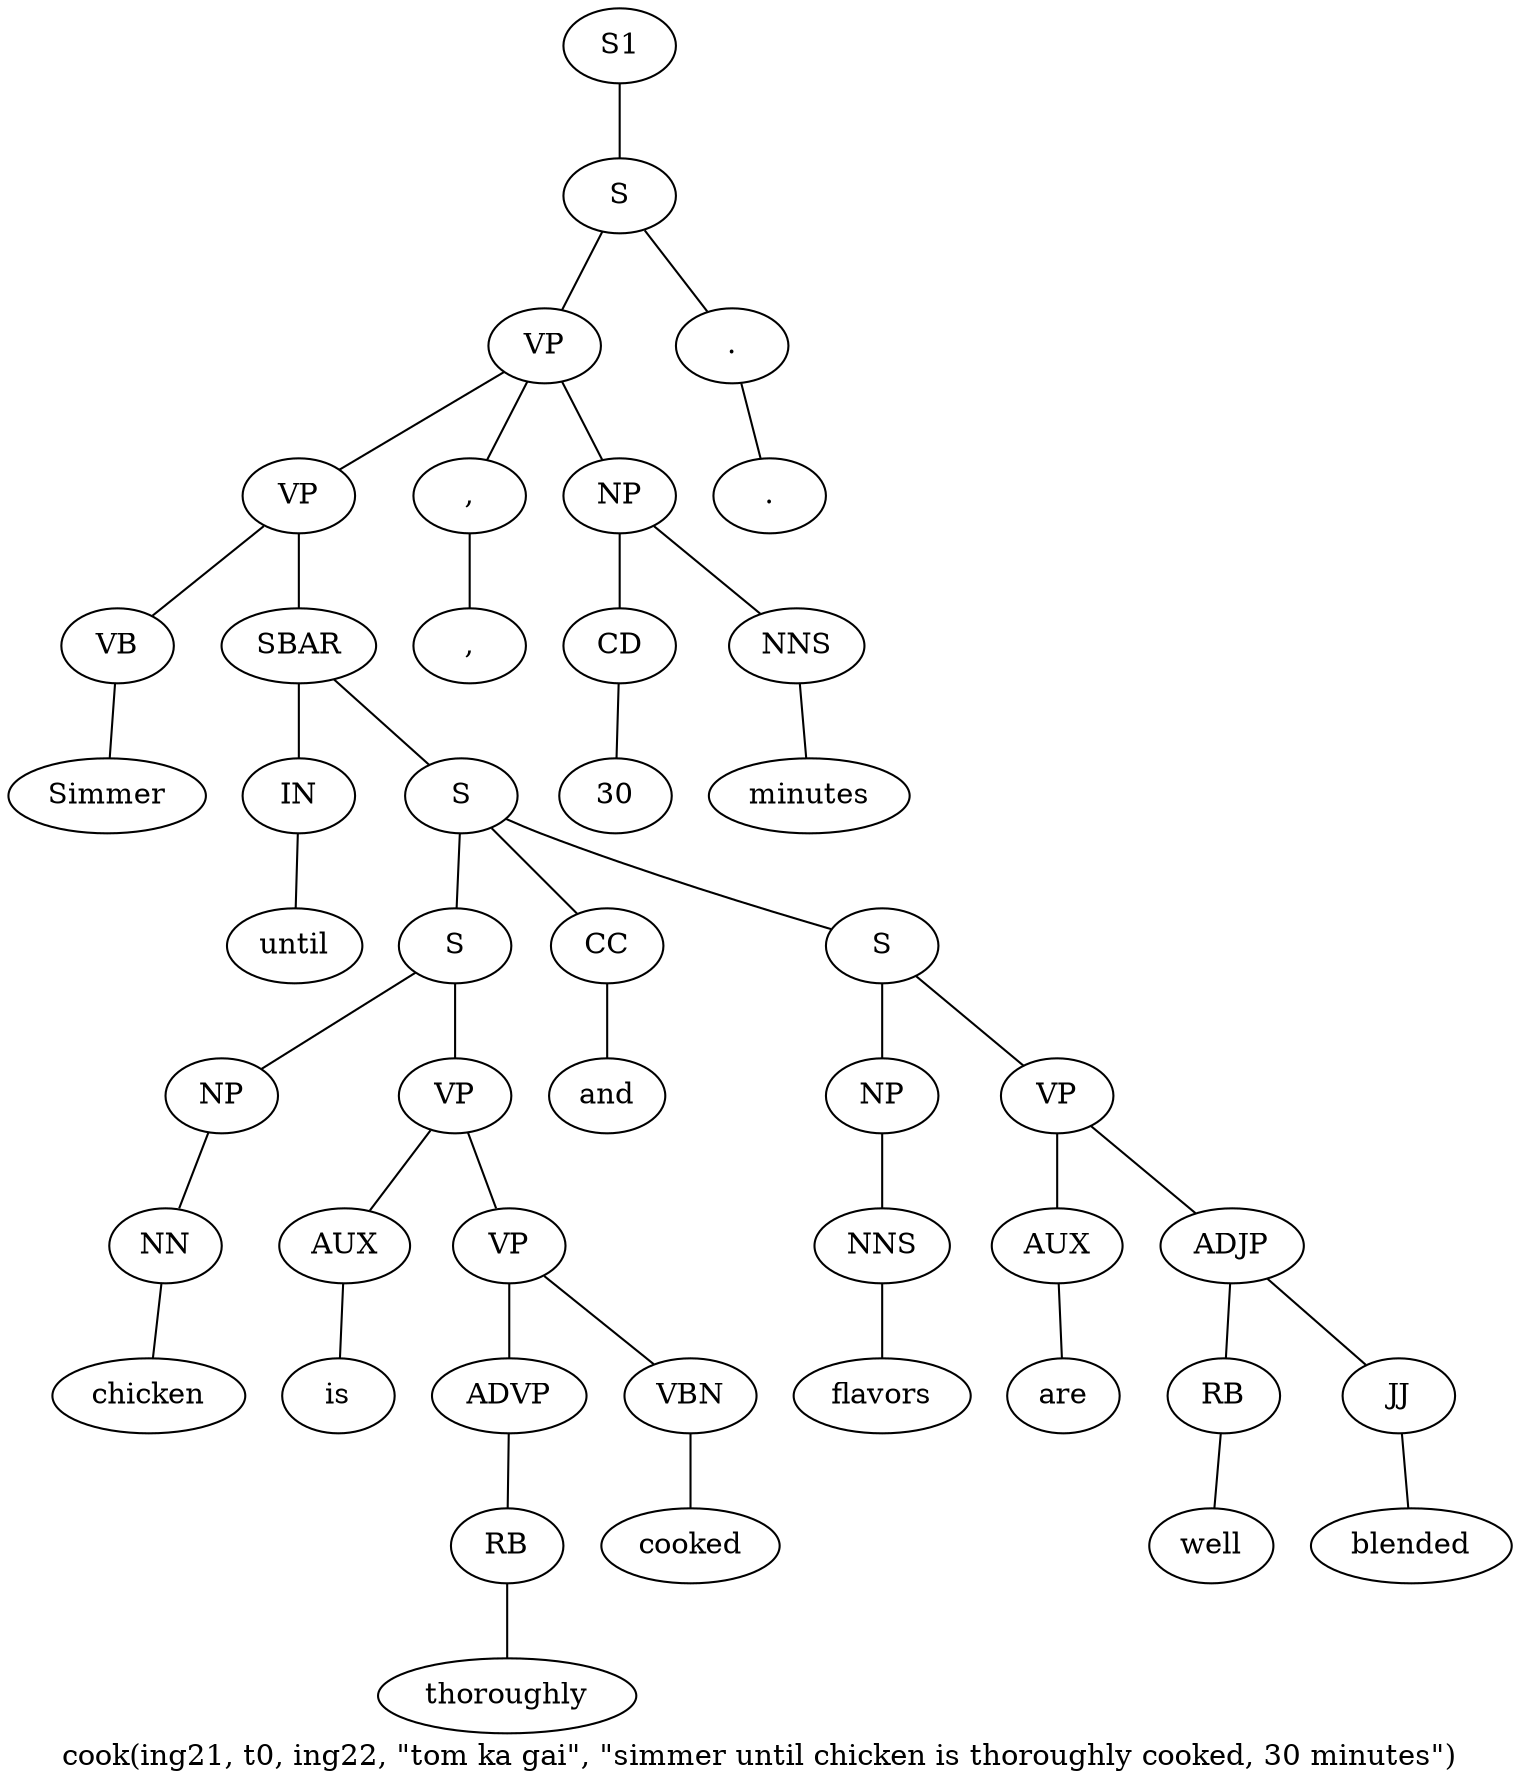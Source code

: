 graph SyntaxGraph {
	label = "cook(ing21, t0, ing22, \"tom ka gai\", \"simmer until chicken is thoroughly cooked, 30 minutes\")";
	Node0 [label="S1"];
	Node1 [label="S"];
	Node2 [label="VP"];
	Node3 [label="VP"];
	Node4 [label="VB"];
	Node5 [label="Simmer"];
	Node6 [label="SBAR"];
	Node7 [label="IN"];
	Node8 [label="until"];
	Node9 [label="S"];
	Node10 [label="S"];
	Node11 [label="NP"];
	Node12 [label="NN"];
	Node13 [label="chicken"];
	Node14 [label="VP"];
	Node15 [label="AUX"];
	Node16 [label="is"];
	Node17 [label="VP"];
	Node18 [label="ADVP"];
	Node19 [label="RB"];
	Node20 [label="thoroughly"];
	Node21 [label="VBN"];
	Node22 [label="cooked"];
	Node23 [label="CC"];
	Node24 [label="and"];
	Node25 [label="S"];
	Node26 [label="NP"];
	Node27 [label="NNS"];
	Node28 [label="flavors"];
	Node29 [label="VP"];
	Node30 [label="AUX"];
	Node31 [label="are"];
	Node32 [label="ADJP"];
	Node33 [label="RB"];
	Node34 [label="well"];
	Node35 [label="JJ"];
	Node36 [label="blended"];
	Node37 [label=","];
	Node38 [label=","];
	Node39 [label="NP"];
	Node40 [label="CD"];
	Node41 [label="30"];
	Node42 [label="NNS"];
	Node43 [label="minutes"];
	Node44 [label="."];
	Node45 [label="."];

	Node0 -- Node1;
	Node1 -- Node2;
	Node1 -- Node44;
	Node2 -- Node3;
	Node2 -- Node37;
	Node2 -- Node39;
	Node3 -- Node4;
	Node3 -- Node6;
	Node4 -- Node5;
	Node6 -- Node7;
	Node6 -- Node9;
	Node7 -- Node8;
	Node9 -- Node10;
	Node9 -- Node23;
	Node9 -- Node25;
	Node10 -- Node11;
	Node10 -- Node14;
	Node11 -- Node12;
	Node12 -- Node13;
	Node14 -- Node15;
	Node14 -- Node17;
	Node15 -- Node16;
	Node17 -- Node18;
	Node17 -- Node21;
	Node18 -- Node19;
	Node19 -- Node20;
	Node21 -- Node22;
	Node23 -- Node24;
	Node25 -- Node26;
	Node25 -- Node29;
	Node26 -- Node27;
	Node27 -- Node28;
	Node29 -- Node30;
	Node29 -- Node32;
	Node30 -- Node31;
	Node32 -- Node33;
	Node32 -- Node35;
	Node33 -- Node34;
	Node35 -- Node36;
	Node37 -- Node38;
	Node39 -- Node40;
	Node39 -- Node42;
	Node40 -- Node41;
	Node42 -- Node43;
	Node44 -- Node45;
}